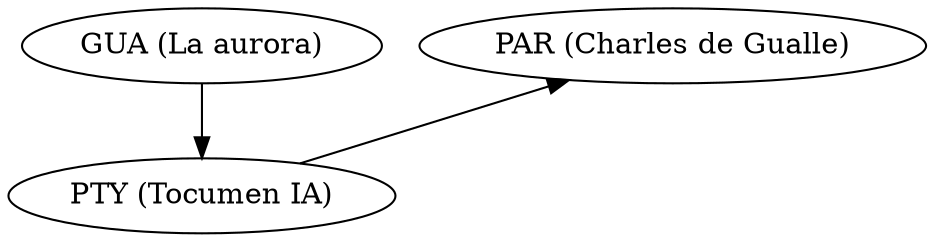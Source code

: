 // Flight routes
digraph {
	A [label="GUA (La aurora)"]
	B [label="PTY (Tocumen IA)"]
	L [label="PAR (Charles de Gualle)"]
	A -> B
	B -> L [constraint=false]
}
